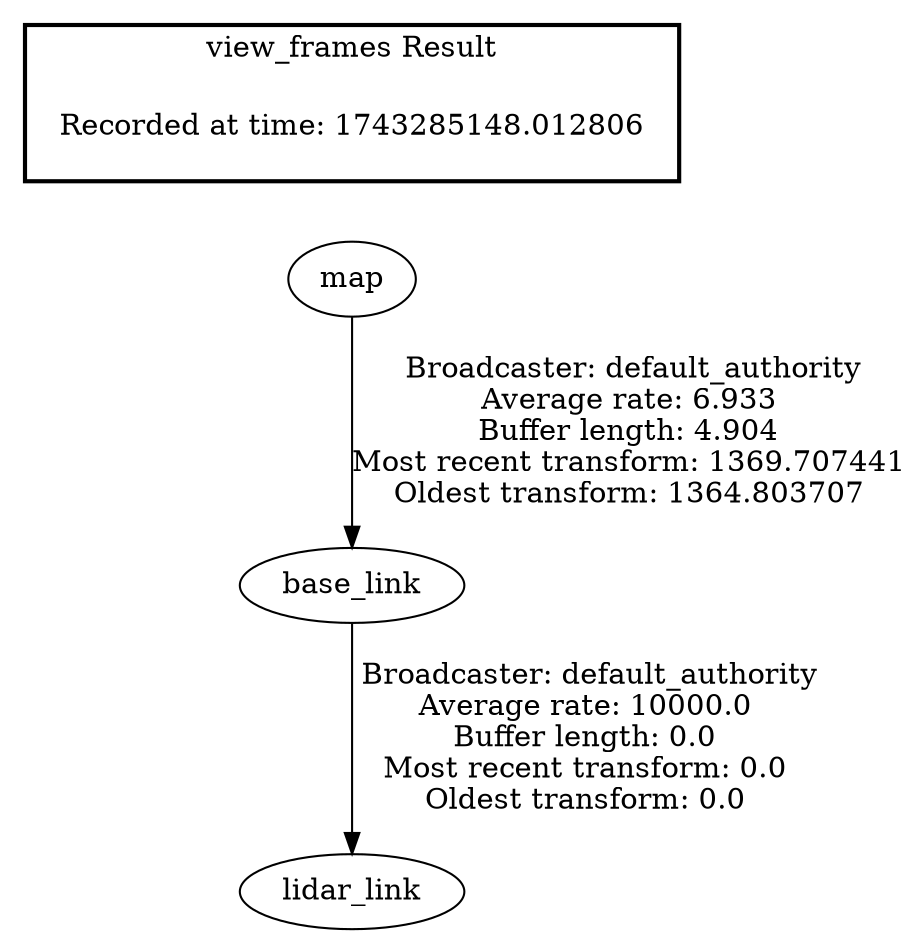 digraph G {
"base_link" -> "lidar_link"[label=" Broadcaster: default_authority\nAverage rate: 10000.0\nBuffer length: 0.0\nMost recent transform: 0.0\nOldest transform: 0.0\n"];
"map" -> "base_link"[label=" Broadcaster: default_authority\nAverage rate: 6.933\nBuffer length: 4.904\nMost recent transform: 1369.707441\nOldest transform: 1364.803707\n"];
edge [style=invis];
 subgraph cluster_legend { style=bold; color=black; label ="view_frames Result";
"Recorded at time: 1743285148.012806"[ shape=plaintext ] ;
}->"map";
}